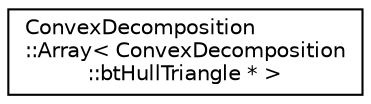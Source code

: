 digraph "Graphical Class Hierarchy"
{
  edge [fontname="Helvetica",fontsize="10",labelfontname="Helvetica",labelfontsize="10"];
  node [fontname="Helvetica",fontsize="10",shape=record];
  rankdir="LR";
  Node1 [label="ConvexDecomposition\l::Array\< ConvexDecomposition\l::btHullTriangle * \>",height=0.2,width=0.4,color="black", fillcolor="white", style="filled",URL="$class_convex_decomposition_1_1_array.html"];
}
